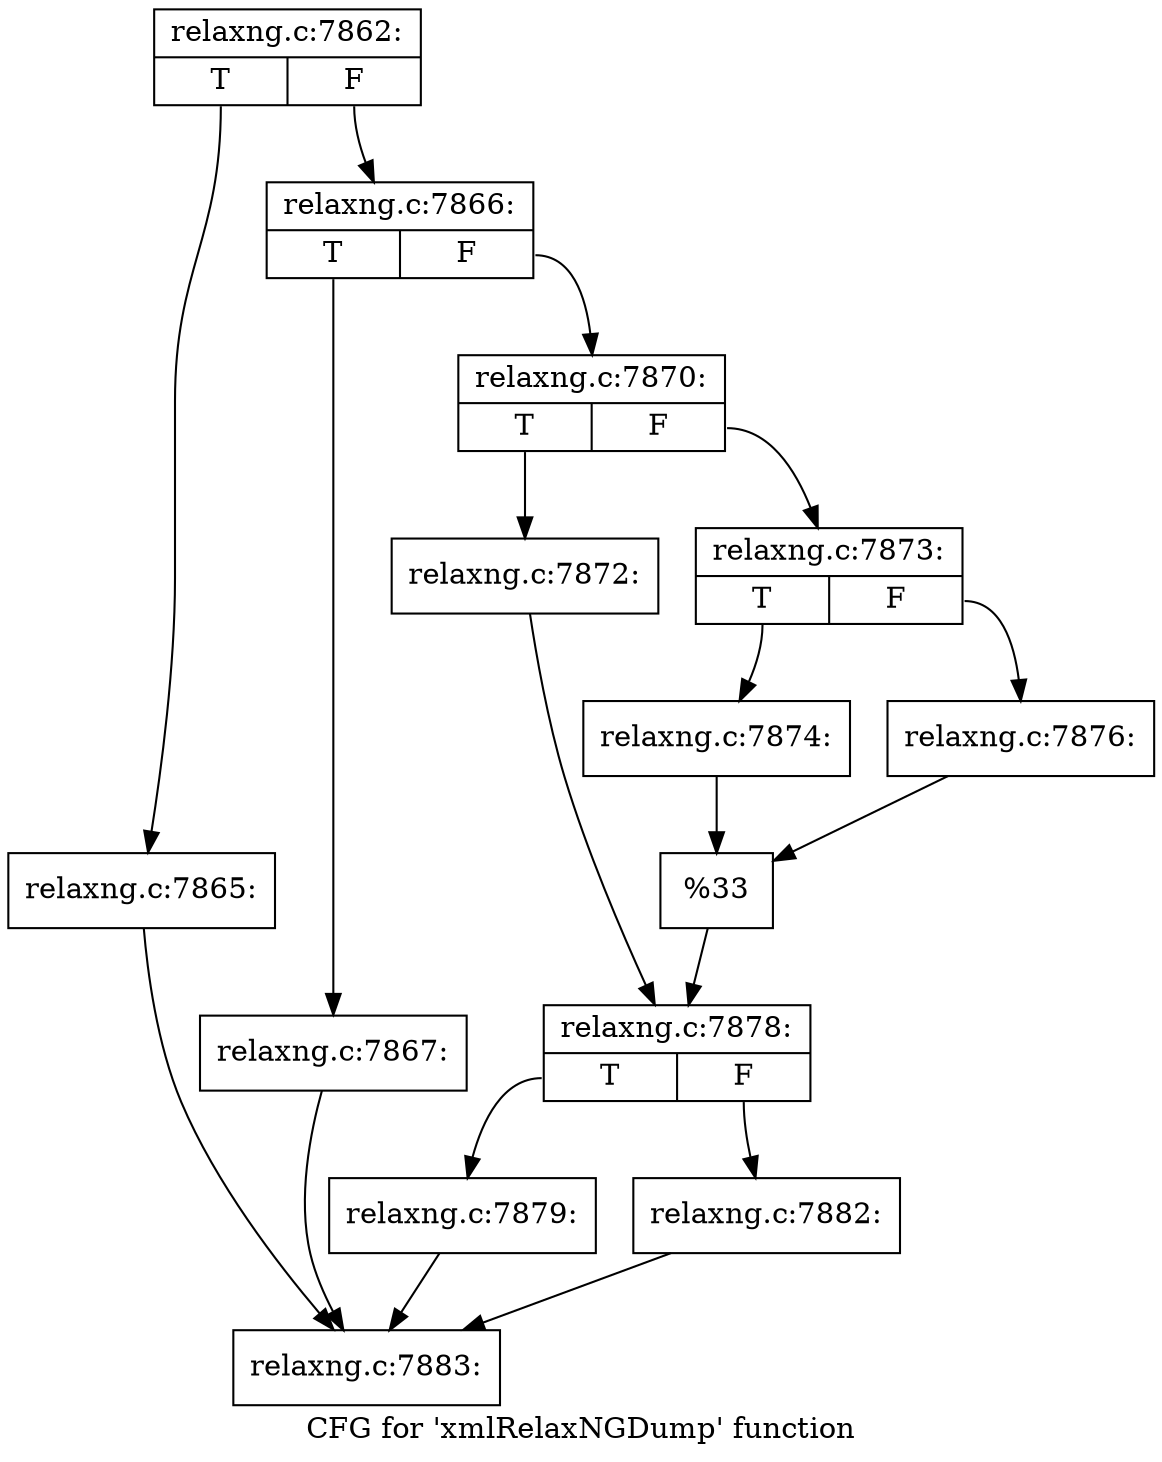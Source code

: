 digraph "CFG for 'xmlRelaxNGDump' function" {
	label="CFG for 'xmlRelaxNGDump' function";

	Node0x3a18130 [shape=record,label="{relaxng.c:7862:|{<s0>T|<s1>F}}"];
	Node0x3a18130:s0 -> Node0x3a1d500;
	Node0x3a18130:s1 -> Node0x3a1d550;
	Node0x3a1d500 [shape=record,label="{relaxng.c:7865:}"];
	Node0x3a1d500 -> Node0x38c27f0;
	Node0x3a1d550 [shape=record,label="{relaxng.c:7866:|{<s0>T|<s1>F}}"];
	Node0x3a1d550:s0 -> Node0x3a1d930;
	Node0x3a1d550:s1 -> Node0x3a1d980;
	Node0x3a1d930 [shape=record,label="{relaxng.c:7867:}"];
	Node0x3a1d930 -> Node0x38c27f0;
	Node0x3a1d980 [shape=record,label="{relaxng.c:7870:|{<s0>T|<s1>F}}"];
	Node0x3a1d980:s0 -> Node0x3a1e540;
	Node0x3a1d980:s1 -> Node0x3a1ebc0;
	Node0x3a1e540 [shape=record,label="{relaxng.c:7872:}"];
	Node0x3a1e540 -> Node0x3a1e870;
	Node0x3a1ebc0 [shape=record,label="{relaxng.c:7873:|{<s0>T|<s1>F}}"];
	Node0x3a1ebc0:s0 -> Node0x3a1f230;
	Node0x3a1ebc0:s1 -> Node0x3a1f2d0;
	Node0x3a1f230 [shape=record,label="{relaxng.c:7874:}"];
	Node0x3a1f230 -> Node0x3a1f280;
	Node0x3a1f2d0 [shape=record,label="{relaxng.c:7876:}"];
	Node0x3a1f2d0 -> Node0x3a1f280;
	Node0x3a1f280 [shape=record,label="{%33}"];
	Node0x3a1f280 -> Node0x3a1e870;
	Node0x3a1e870 [shape=record,label="{relaxng.c:7878:|{<s0>T|<s1>F}}"];
	Node0x3a1e870:s0 -> Node0x3a20400;
	Node0x3a1e870:s1 -> Node0x3a20450;
	Node0x3a20400 [shape=record,label="{relaxng.c:7879:}"];
	Node0x3a20400 -> Node0x38c27f0;
	Node0x3a20450 [shape=record,label="{relaxng.c:7882:}"];
	Node0x3a20450 -> Node0x38c27f0;
	Node0x38c27f0 [shape=record,label="{relaxng.c:7883:}"];
}
